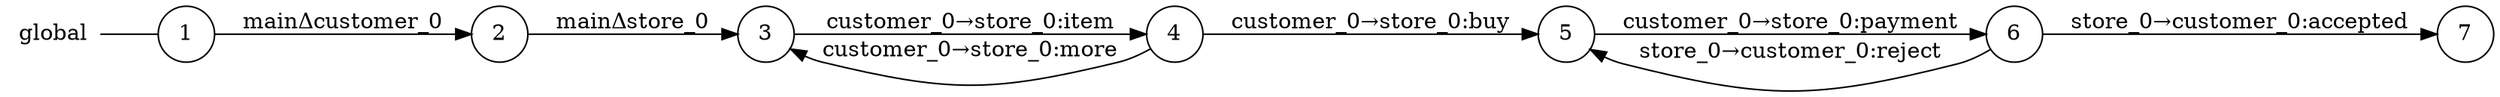 digraph global {
	rankdir="LR";
	n_0 [label="global", shape="plaintext"];
	n_1 [id="5", shape=circle, label="6"];
	n_2 [id="6", shape=circle, label="7"];
	n_3 [id="1", shape=circle, label="1"];
	n_0 -> n_3 [arrowhead=none];
	n_4 [id="2", shape=circle, label="2"];
	n_5 [id="8", shape=circle, label="4"];
	n_6 [id="4", shape=circle, label="5"];
	n_7 [id="3", shape=circle, label="3"];

	n_6 -> n_1 [id="[$e|1]", label="customer_0→store_0:payment"];
	n_1 -> n_2 [id="[$e|0]", label="store_0→customer_0:accepted"];
	n_5 -> n_7 [id="[$e|9]", label="customer_0→store_0:more"];
	n_3 -> n_4 [id="[$e|4]", label="mainΔcustomer_0"];
	n_4 -> n_7 [id="[$e|2]", label="mainΔstore_0"];
	n_7 -> n_5 [id="[$e|7]", label="customer_0→store_0:item"];
	n_1 -> n_6 [id="[$e|5]", label="store_0→customer_0:reject"];
	n_5 -> n_6 [id="[$e|8]", label="customer_0→store_0:buy"];
}
